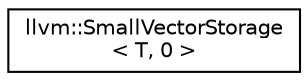 digraph "Graphical Class Hierarchy"
{
  edge [fontname="Helvetica",fontsize="10",labelfontname="Helvetica",labelfontsize="10"];
  node [fontname="Helvetica",fontsize="10",shape=record];
  rankdir="LR";
  Node1 [label="llvm::SmallVectorStorage\l\< T, 0 \>",height=0.2,width=0.4,color="black", fillcolor="white", style="filled",URL="$structllvm_1_1SmallVectorStorage_3_01T_00_010_01_4.html"];
}
